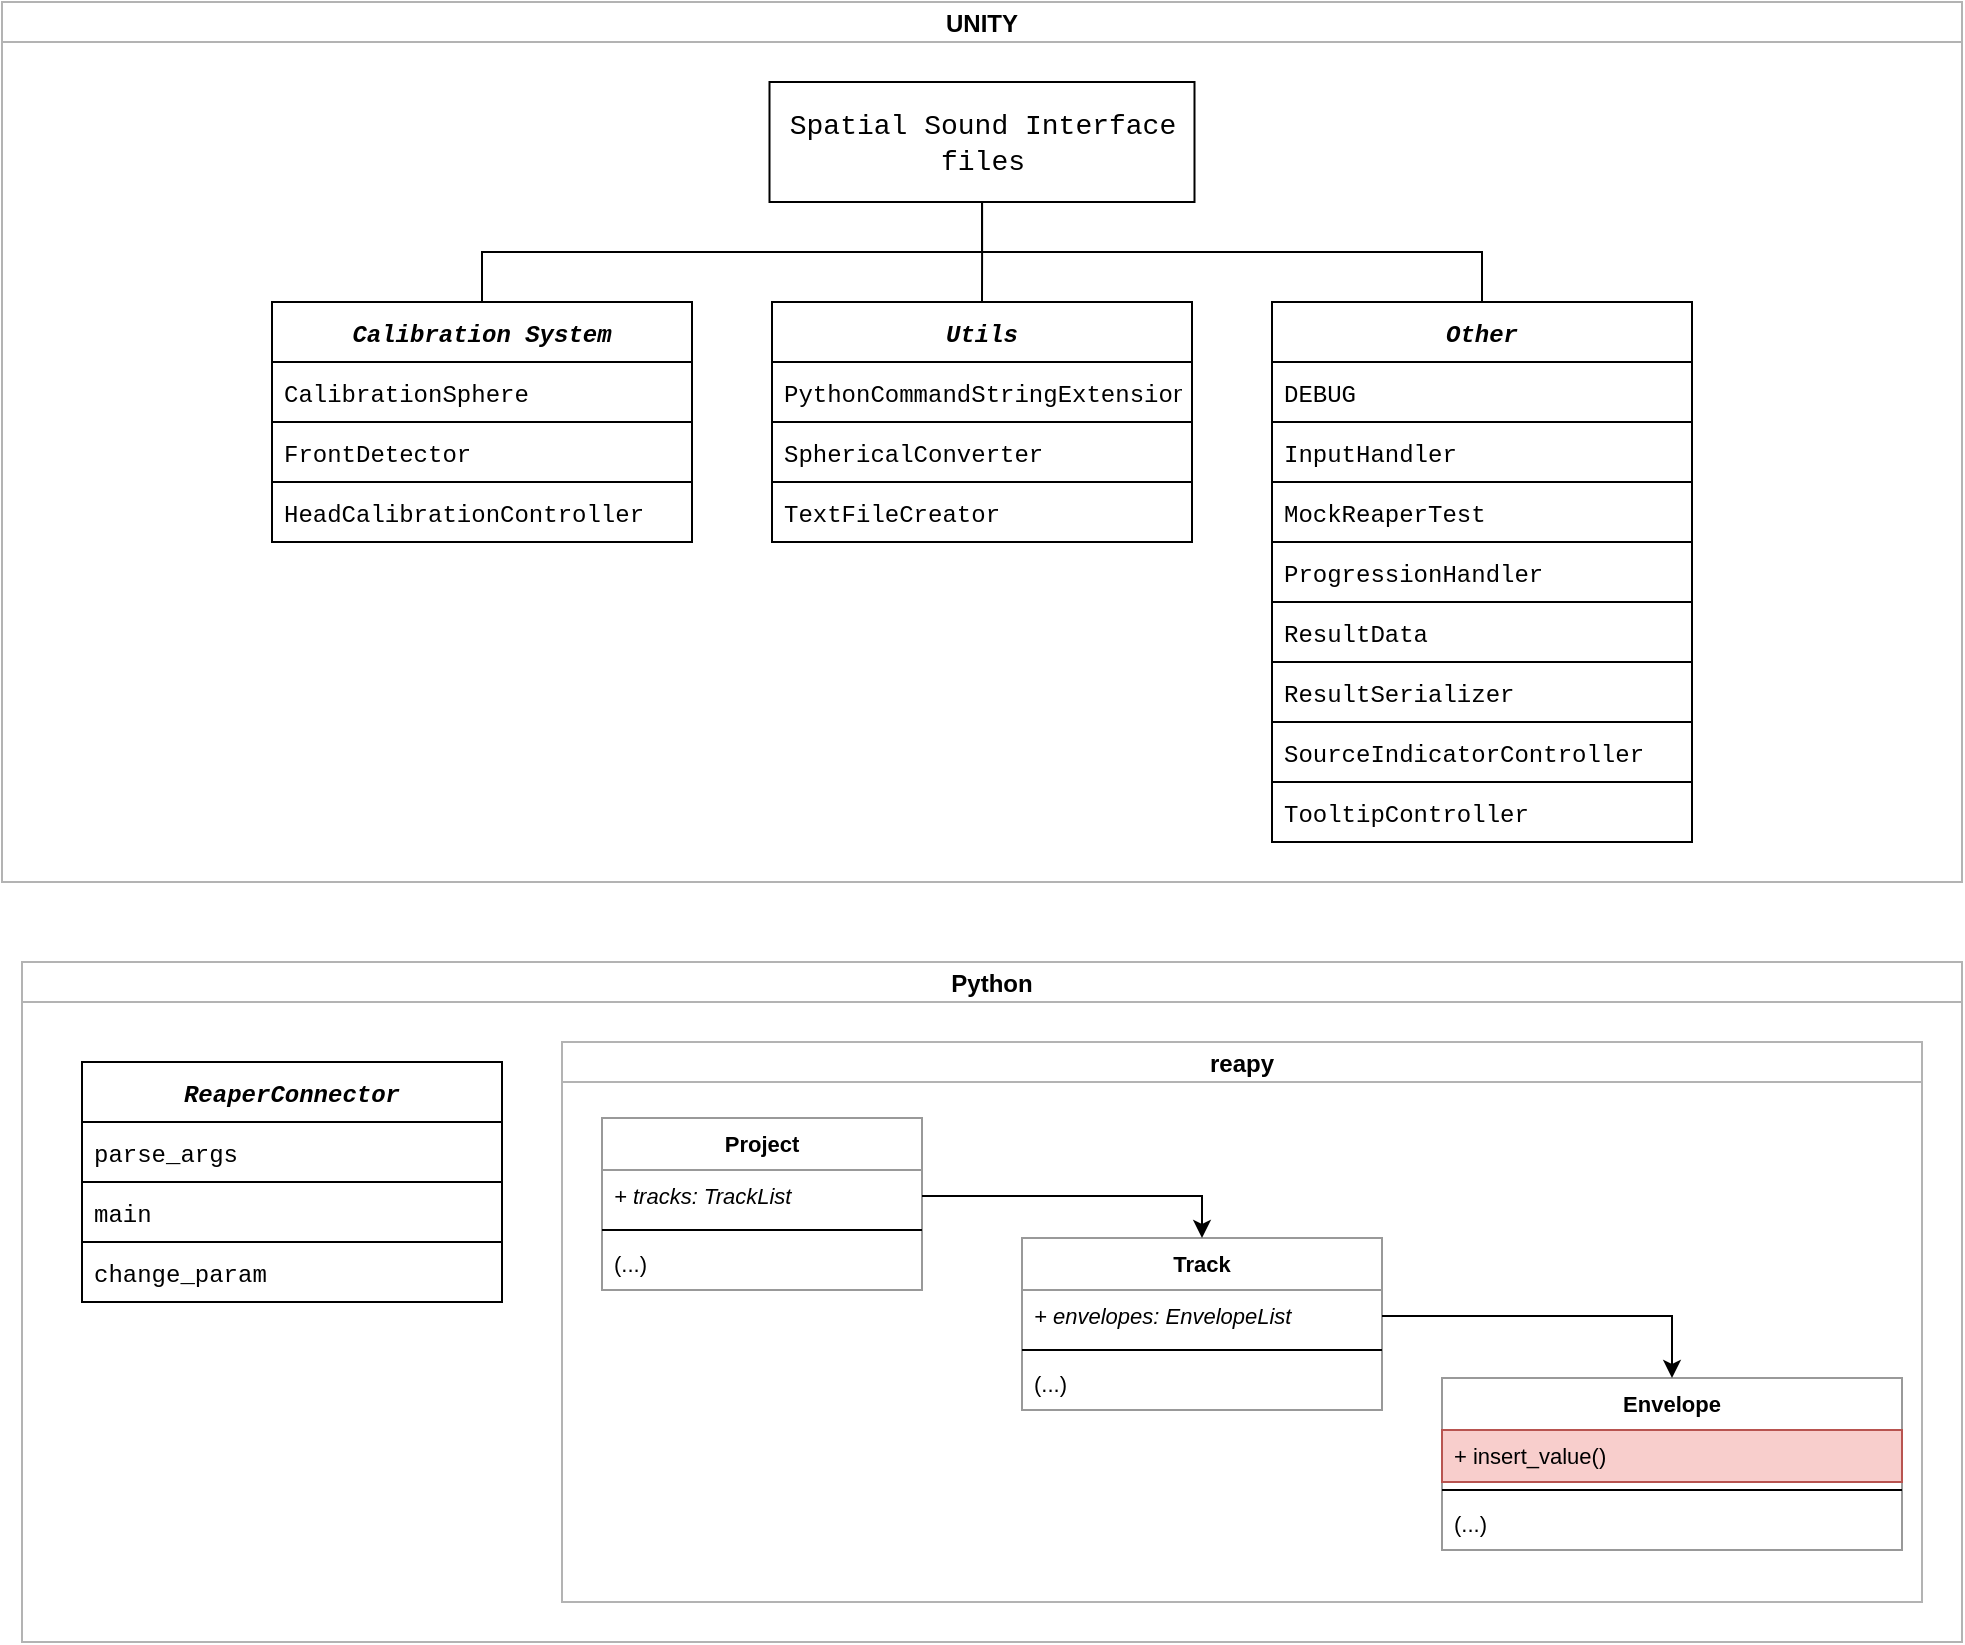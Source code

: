 <mxfile version="20.0.0" type="github">
  <diagram id="tZ6HXYHqEJNceK6MpMHH" name="Page-1">
    <mxGraphModel dx="2031" dy="1134" grid="1" gridSize="10" guides="1" tooltips="1" connect="1" arrows="1" fold="1" page="1" pageScale="1" pageWidth="1600" pageHeight="900" math="0" shadow="0">
      <root>
        <mxCell id="0" />
        <mxCell id="1" parent="0" />
        <mxCell id="iRasUdCwle3iSb4hT5Id-1" value="UNITY" style="swimlane;startSize=20;horizontal=1;containerType=tree;newEdgeStyle={&quot;edgeStyle&quot;:&quot;elbowEdgeStyle&quot;,&quot;startArrow&quot;:&quot;none&quot;,&quot;endArrow&quot;:&quot;none&quot;};fontStyle=1;strokeColor=#B3B3B3;" vertex="1" parent="1">
          <mxGeometry x="140" y="60" width="980" height="440" as="geometry" />
        </mxCell>
        <mxCell id="iRasUdCwle3iSb4hT5Id-43" style="edgeStyle=orthogonalEdgeStyle;rounded=0;orthogonalLoop=1;jettySize=auto;html=1;exitX=0.5;exitY=1;exitDx=0;exitDy=0;entryX=0.5;entryY=0;entryDx=0;entryDy=0;fontFamily=Courier New;endArrow=none;endFill=0;" edge="1" parent="iRasUdCwle3iSb4hT5Id-1" source="iRasUdCwle3iSb4hT5Id-4" target="iRasUdCwle3iSb4hT5Id-24">
          <mxGeometry relative="1" as="geometry" />
        </mxCell>
        <mxCell id="iRasUdCwle3iSb4hT5Id-44" style="edgeStyle=orthogonalEdgeStyle;rounded=0;orthogonalLoop=1;jettySize=auto;html=1;entryX=0.5;entryY=0;entryDx=0;entryDy=0;fontFamily=Courier New;endArrow=none;endFill=0;" edge="1" parent="iRasUdCwle3iSb4hT5Id-1" source="iRasUdCwle3iSb4hT5Id-4" target="iRasUdCwle3iSb4hT5Id-28">
          <mxGeometry relative="1" as="geometry" />
        </mxCell>
        <mxCell id="iRasUdCwle3iSb4hT5Id-45" style="edgeStyle=orthogonalEdgeStyle;rounded=0;orthogonalLoop=1;jettySize=auto;html=1;exitX=0.5;exitY=1;exitDx=0;exitDy=0;fontFamily=Courier New;endArrow=none;endFill=0;" edge="1" parent="iRasUdCwle3iSb4hT5Id-1" source="iRasUdCwle3iSb4hT5Id-4" target="iRasUdCwle3iSb4hT5Id-32">
          <mxGeometry relative="1" as="geometry" />
        </mxCell>
        <UserObject label="&lt;span style=&quot;font-size: 14px;&quot;&gt;&lt;font face=&quot;Courier New&quot;&gt;Spatial Sound Interface files&lt;/font&gt;&lt;/span&gt;" treeRoot="1" id="iRasUdCwle3iSb4hT5Id-4">
          <mxCell style="whiteSpace=wrap;html=1;align=center;treeFolding=1;treeMoving=1;newEdgeStyle={&quot;edgeStyle&quot;:&quot;elbowEdgeStyle&quot;,&quot;startArrow&quot;:&quot;none&quot;,&quot;endArrow&quot;:&quot;none&quot;};" vertex="1" parent="iRasUdCwle3iSb4hT5Id-1">
            <mxGeometry x="383.75" y="40" width="212.5" height="60" as="geometry" />
          </mxCell>
        </UserObject>
        <mxCell id="iRasUdCwle3iSb4hT5Id-24" value="Calibration System" style="swimlane;fontStyle=3;childLayout=stackLayout;horizontal=1;startSize=30;horizontalStack=0;resizeParent=1;resizeParentMax=0;resizeLast=0;collapsible=1;marginBottom=0;fontFamily=Courier New;" vertex="1" parent="iRasUdCwle3iSb4hT5Id-1">
          <mxGeometry x="135" y="150" width="210" height="120" as="geometry" />
        </mxCell>
        <mxCell id="iRasUdCwle3iSb4hT5Id-25" value="CalibrationSphere" style="text;strokeColor=default;fillColor=none;align=left;verticalAlign=middle;spacingLeft=4;spacingRight=4;overflow=hidden;points=[[0,0.5],[1,0.5]];portConstraint=eastwest;rotatable=0;fontFamily=Courier New;" vertex="1" parent="iRasUdCwle3iSb4hT5Id-24">
          <mxGeometry y="30" width="210" height="30" as="geometry" />
        </mxCell>
        <mxCell id="iRasUdCwle3iSb4hT5Id-26" value="FrontDetector" style="text;strokeColor=default;fillColor=none;align=left;verticalAlign=middle;spacingLeft=4;spacingRight=4;overflow=hidden;points=[[0,0.5],[1,0.5]];portConstraint=eastwest;rotatable=0;fontFamily=Courier New;" vertex="1" parent="iRasUdCwle3iSb4hT5Id-24">
          <mxGeometry y="60" width="210" height="30" as="geometry" />
        </mxCell>
        <mxCell id="iRasUdCwle3iSb4hT5Id-27" value="HeadCalibrationController" style="text;strokeColor=none;fillColor=none;align=left;verticalAlign=middle;spacingLeft=4;spacingRight=4;overflow=hidden;points=[[0,0.5],[1,0.5]];portConstraint=eastwest;rotatable=0;fontFamily=Courier New;" vertex="1" parent="iRasUdCwle3iSb4hT5Id-24">
          <mxGeometry y="90" width="210" height="30" as="geometry" />
        </mxCell>
        <mxCell id="iRasUdCwle3iSb4hT5Id-28" value="Utils" style="swimlane;fontStyle=3;childLayout=stackLayout;horizontal=1;startSize=30;horizontalStack=0;resizeParent=1;resizeParentMax=0;resizeLast=0;collapsible=1;marginBottom=0;fontFamily=Courier New;" vertex="1" parent="iRasUdCwle3iSb4hT5Id-1">
          <mxGeometry x="385" y="150" width="210" height="120" as="geometry" />
        </mxCell>
        <mxCell id="iRasUdCwle3iSb4hT5Id-29" value="PythonCommandStringExtension" style="text;strokeColor=default;fillColor=none;align=left;verticalAlign=middle;spacingLeft=4;spacingRight=4;overflow=hidden;points=[[0,0.5],[1,0.5]];portConstraint=eastwest;rotatable=0;fontFamily=Courier New;" vertex="1" parent="iRasUdCwle3iSb4hT5Id-28">
          <mxGeometry y="30" width="210" height="30" as="geometry" />
        </mxCell>
        <mxCell id="iRasUdCwle3iSb4hT5Id-30" value="SphericalConverter" style="text;strokeColor=default;fillColor=none;align=left;verticalAlign=middle;spacingLeft=4;spacingRight=4;overflow=hidden;points=[[0,0.5],[1,0.5]];portConstraint=eastwest;rotatable=0;fontFamily=Courier New;" vertex="1" parent="iRasUdCwle3iSb4hT5Id-28">
          <mxGeometry y="60" width="210" height="30" as="geometry" />
        </mxCell>
        <mxCell id="iRasUdCwle3iSb4hT5Id-31" value="TextFileCreator" style="text;strokeColor=none;fillColor=none;align=left;verticalAlign=middle;spacingLeft=4;spacingRight=4;overflow=hidden;points=[[0,0.5],[1,0.5]];portConstraint=eastwest;rotatable=0;fontFamily=Courier New;" vertex="1" parent="iRasUdCwle3iSb4hT5Id-28">
          <mxGeometry y="90" width="210" height="30" as="geometry" />
        </mxCell>
        <mxCell id="iRasUdCwle3iSb4hT5Id-32" value="Other" style="swimlane;fontStyle=3;childLayout=stackLayout;horizontal=1;startSize=30;horizontalStack=0;resizeParent=1;resizeParentMax=0;resizeLast=0;collapsible=1;marginBottom=0;fontFamily=Courier New;" vertex="1" parent="iRasUdCwle3iSb4hT5Id-1">
          <mxGeometry x="635" y="150" width="210" height="270" as="geometry" />
        </mxCell>
        <mxCell id="iRasUdCwle3iSb4hT5Id-33" value="DEBUG" style="text;strokeColor=default;fillColor=none;align=left;verticalAlign=middle;spacingLeft=4;spacingRight=4;overflow=hidden;points=[[0,0.5],[1,0.5]];portConstraint=eastwest;rotatable=0;fontFamily=Courier New;" vertex="1" parent="iRasUdCwle3iSb4hT5Id-32">
          <mxGeometry y="30" width="210" height="30" as="geometry" />
        </mxCell>
        <mxCell id="iRasUdCwle3iSb4hT5Id-34" value="InputHandler" style="text;strokeColor=default;fillColor=none;align=left;verticalAlign=middle;spacingLeft=4;spacingRight=4;overflow=hidden;points=[[0,0.5],[1,0.5]];portConstraint=eastwest;rotatable=0;fontFamily=Courier New;" vertex="1" parent="iRasUdCwle3iSb4hT5Id-32">
          <mxGeometry y="60" width="210" height="30" as="geometry" />
        </mxCell>
        <mxCell id="iRasUdCwle3iSb4hT5Id-35" value="MockReaperTest" style="text;strokeColor=none;fillColor=none;align=left;verticalAlign=middle;spacingLeft=4;spacingRight=4;overflow=hidden;points=[[0,0.5],[1,0.5]];portConstraint=eastwest;rotatable=0;fontFamily=Courier New;" vertex="1" parent="iRasUdCwle3iSb4hT5Id-32">
          <mxGeometry y="90" width="210" height="30" as="geometry" />
        </mxCell>
        <mxCell id="iRasUdCwle3iSb4hT5Id-36" value="ProgressionHandler" style="text;strokeColor=default;fillColor=none;align=left;verticalAlign=middle;spacingLeft=4;spacingRight=4;overflow=hidden;points=[[0,0.5],[1,0.5]];portConstraint=eastwest;rotatable=0;fontFamily=Courier New;" vertex="1" parent="iRasUdCwle3iSb4hT5Id-32">
          <mxGeometry y="120" width="210" height="30" as="geometry" />
        </mxCell>
        <mxCell id="iRasUdCwle3iSb4hT5Id-37" value="ResultData" style="text;strokeColor=default;fillColor=none;align=left;verticalAlign=middle;spacingLeft=4;spacingRight=4;overflow=hidden;points=[[0,0.5],[1,0.5]];portConstraint=eastwest;rotatable=0;fontFamily=Courier New;" vertex="1" parent="iRasUdCwle3iSb4hT5Id-32">
          <mxGeometry y="150" width="210" height="30" as="geometry" />
        </mxCell>
        <mxCell id="iRasUdCwle3iSb4hT5Id-38" value="ResultSerializer" style="text;strokeColor=default;fillColor=none;align=left;verticalAlign=middle;spacingLeft=4;spacingRight=4;overflow=hidden;points=[[0,0.5],[1,0.5]];portConstraint=eastwest;rotatable=0;fontFamily=Courier New;" vertex="1" parent="iRasUdCwle3iSb4hT5Id-32">
          <mxGeometry y="180" width="210" height="30" as="geometry" />
        </mxCell>
        <mxCell id="iRasUdCwle3iSb4hT5Id-39" value="SourceIndicatorController" style="text;strokeColor=default;fillColor=none;align=left;verticalAlign=middle;spacingLeft=4;spacingRight=4;overflow=hidden;points=[[0,0.5],[1,0.5]];portConstraint=eastwest;rotatable=0;fontFamily=Courier New;" vertex="1" parent="iRasUdCwle3iSb4hT5Id-32">
          <mxGeometry y="210" width="210" height="30" as="geometry" />
        </mxCell>
        <mxCell id="iRasUdCwle3iSb4hT5Id-40" value="TooltipController" style="text;strokeColor=default;fillColor=none;align=left;verticalAlign=middle;spacingLeft=4;spacingRight=4;overflow=hidden;points=[[0,0.5],[1,0.5]];portConstraint=eastwest;rotatable=0;fontFamily=Courier New;" vertex="1" parent="iRasUdCwle3iSb4hT5Id-32">
          <mxGeometry y="240" width="210" height="30" as="geometry" />
        </mxCell>
        <mxCell id="iRasUdCwle3iSb4hT5Id-41" value="" style="shape=image;verticalLabelPosition=bottom;labelBackgroundColor=default;verticalAlign=top;aspect=fixed;imageAspect=0;image=https://cdn-icons-png.flaticon.com/512/5969/5969294.png;" vertex="1" parent="iRasUdCwle3iSb4hT5Id-1">
          <mxGeometry x="30" y="350" width="80" height="80" as="geometry" />
        </mxCell>
        <mxCell id="iRasUdCwle3iSb4hT5Id-68" value="Python" style="swimlane;startSize=20;horizontal=1;containerType=tree;newEdgeStyle={&quot;edgeStyle&quot;:&quot;elbowEdgeStyle&quot;,&quot;startArrow&quot;:&quot;none&quot;,&quot;endArrow&quot;:&quot;none&quot;};strokeColor=#B3B3B3;" vertex="1" parent="1">
          <mxGeometry x="150" y="540" width="970" height="340" as="geometry" />
        </mxCell>
        <mxCell id="iRasUdCwle3iSb4hT5Id-69" value="ReaperConnector" style="swimlane;fontStyle=3;childLayout=stackLayout;horizontal=1;startSize=30;horizontalStack=0;resizeParent=1;resizeParentMax=0;resizeLast=0;collapsible=1;marginBottom=0;fontFamily=Courier New;" vertex="1" parent="iRasUdCwle3iSb4hT5Id-68">
          <mxGeometry x="30" y="50" width="210" height="120" as="geometry" />
        </mxCell>
        <mxCell id="iRasUdCwle3iSb4hT5Id-70" value="parse_args" style="text;strokeColor=default;fillColor=none;align=left;verticalAlign=middle;spacingLeft=4;spacingRight=4;overflow=hidden;points=[[0,0.5],[1,0.5]];portConstraint=eastwest;rotatable=0;fontFamily=Courier New;" vertex="1" parent="iRasUdCwle3iSb4hT5Id-69">
          <mxGeometry y="30" width="210" height="30" as="geometry" />
        </mxCell>
        <mxCell id="iRasUdCwle3iSb4hT5Id-71" value="main" style="text;strokeColor=default;fillColor=none;align=left;verticalAlign=middle;spacingLeft=4;spacingRight=4;overflow=hidden;points=[[0,0.5],[1,0.5]];portConstraint=eastwest;rotatable=0;fontFamily=Courier New;" vertex="1" parent="iRasUdCwle3iSb4hT5Id-69">
          <mxGeometry y="60" width="210" height="30" as="geometry" />
        </mxCell>
        <mxCell id="iRasUdCwle3iSb4hT5Id-72" value="change_param" style="text;strokeColor=none;fillColor=none;align=left;verticalAlign=middle;spacingLeft=4;spacingRight=4;overflow=hidden;points=[[0,0.5],[1,0.5]];portConstraint=eastwest;rotatable=0;fontFamily=Courier New;" vertex="1" parent="iRasUdCwle3iSb4hT5Id-69">
          <mxGeometry y="90" width="210" height="30" as="geometry" />
        </mxCell>
        <mxCell id="iRasUdCwle3iSb4hT5Id-11" value="reapy" style="swimlane;startSize=20;horizontal=1;containerType=tree;newEdgeStyle={&quot;edgeStyle&quot;:&quot;elbowEdgeStyle&quot;,&quot;startArrow&quot;:&quot;none&quot;,&quot;endArrow&quot;:&quot;none&quot;};strokeColor=#B3B3B3;" vertex="1" parent="iRasUdCwle3iSb4hT5Id-68">
          <mxGeometry x="270" y="40" width="680" height="280" as="geometry" />
        </mxCell>
        <mxCell id="iRasUdCwle3iSb4hT5Id-74" value="Project" style="swimlane;fontStyle=1;align=center;verticalAlign=top;childLayout=stackLayout;horizontal=1;startSize=26;horizontalStack=0;resizeParent=1;resizeParentMax=0;resizeLast=0;collapsible=1;marginBottom=0;fontFamily=Helvetica;fontSize=11;strokeColor=#999999;" vertex="1" parent="iRasUdCwle3iSb4hT5Id-11">
          <mxGeometry x="20" y="38" width="160" height="86" as="geometry" />
        </mxCell>
        <mxCell id="iRasUdCwle3iSb4hT5Id-75" value="+ tracks: TrackList" style="text;strokeColor=none;fillColor=none;align=left;verticalAlign=top;spacingLeft=4;spacingRight=4;overflow=hidden;rotatable=0;points=[[0,0.5],[1,0.5]];portConstraint=eastwest;fontFamily=Helvetica;fontSize=11;fontStyle=2" vertex="1" parent="iRasUdCwle3iSb4hT5Id-74">
          <mxGeometry y="26" width="160" height="26" as="geometry" />
        </mxCell>
        <mxCell id="iRasUdCwle3iSb4hT5Id-77" value="" style="line;strokeWidth=1;fillColor=none;align=left;verticalAlign=middle;spacingTop=-1;spacingLeft=3;spacingRight=3;rotatable=0;labelPosition=right;points=[];portConstraint=eastwest;fontFamily=Helvetica;fontSize=11;" vertex="1" parent="iRasUdCwle3iSb4hT5Id-74">
          <mxGeometry y="52" width="160" height="8" as="geometry" />
        </mxCell>
        <mxCell id="iRasUdCwle3iSb4hT5Id-80" value="(...)" style="text;strokeColor=none;fillColor=none;align=left;verticalAlign=top;spacingLeft=4;spacingRight=4;overflow=hidden;rotatable=0;points=[[0,0.5],[1,0.5]];portConstraint=eastwest;fontFamily=Helvetica;fontSize=11;" vertex="1" parent="iRasUdCwle3iSb4hT5Id-74">
          <mxGeometry y="60" width="160" height="26" as="geometry" />
        </mxCell>
        <mxCell id="iRasUdCwle3iSb4hT5Id-81" value="Track" style="swimlane;fontStyle=1;align=center;verticalAlign=top;childLayout=stackLayout;horizontal=1;startSize=26;horizontalStack=0;resizeParent=1;resizeParentMax=0;resizeLast=0;collapsible=1;marginBottom=0;fontFamily=Helvetica;fontSize=11;strokeColor=#999999;" vertex="1" parent="iRasUdCwle3iSb4hT5Id-11">
          <mxGeometry x="230" y="98" width="180" height="86" as="geometry" />
        </mxCell>
        <mxCell id="iRasUdCwle3iSb4hT5Id-82" value="+ envelopes: EnvelopeList" style="text;strokeColor=none;fillColor=none;align=left;verticalAlign=top;spacingLeft=4;spacingRight=4;overflow=hidden;rotatable=0;points=[[0,0.5],[1,0.5]];portConstraint=eastwest;fontFamily=Helvetica;fontSize=11;fontStyle=2" vertex="1" parent="iRasUdCwle3iSb4hT5Id-81">
          <mxGeometry y="26" width="180" height="26" as="geometry" />
        </mxCell>
        <mxCell id="iRasUdCwle3iSb4hT5Id-84" value="" style="line;strokeWidth=1;fillColor=none;align=left;verticalAlign=middle;spacingTop=-1;spacingLeft=3;spacingRight=3;rotatable=0;labelPosition=right;points=[];portConstraint=eastwest;fontFamily=Helvetica;fontSize=11;" vertex="1" parent="iRasUdCwle3iSb4hT5Id-81">
          <mxGeometry y="52" width="180" height="8" as="geometry" />
        </mxCell>
        <mxCell id="iRasUdCwle3iSb4hT5Id-87" value="(...)" style="text;strokeColor=none;fillColor=none;align=left;verticalAlign=top;spacingLeft=4;spacingRight=4;overflow=hidden;rotatable=0;points=[[0,0.5],[1,0.5]];portConstraint=eastwest;fontFamily=Helvetica;fontSize=11;" vertex="1" parent="iRasUdCwle3iSb4hT5Id-81">
          <mxGeometry y="60" width="180" height="26" as="geometry" />
        </mxCell>
        <mxCell id="iRasUdCwle3iSb4hT5Id-88" style="edgeStyle=orthogonalEdgeStyle;rounded=0;orthogonalLoop=1;jettySize=auto;html=1;exitX=1;exitY=0.5;exitDx=0;exitDy=0;entryX=0.5;entryY=0;entryDx=0;entryDy=0;fontFamily=Helvetica;fontSize=11;" edge="1" parent="iRasUdCwle3iSb4hT5Id-11" source="iRasUdCwle3iSb4hT5Id-75" target="iRasUdCwle3iSb4hT5Id-81">
          <mxGeometry relative="1" as="geometry" />
        </mxCell>
        <mxCell id="iRasUdCwle3iSb4hT5Id-89" value="Envelope" style="swimlane;fontStyle=1;align=center;verticalAlign=top;childLayout=stackLayout;horizontal=1;startSize=26;horizontalStack=0;resizeParent=1;resizeParentMax=0;resizeLast=0;collapsible=1;marginBottom=0;fontFamily=Helvetica;fontSize=11;strokeColor=#999999;" vertex="1" parent="iRasUdCwle3iSb4hT5Id-11">
          <mxGeometry x="440" y="168" width="230" height="86" as="geometry" />
        </mxCell>
        <mxCell id="iRasUdCwle3iSb4hT5Id-96" value="+ insert_value()" style="text;strokeColor=#b85450;fillColor=#f8cecc;align=left;verticalAlign=top;spacingLeft=4;spacingRight=4;overflow=hidden;rotatable=0;points=[[0,0.5],[1,0.5]];portConstraint=eastwest;fontFamily=Helvetica;fontSize=11;" vertex="1" parent="iRasUdCwle3iSb4hT5Id-89">
          <mxGeometry y="26" width="230" height="26" as="geometry" />
        </mxCell>
        <mxCell id="iRasUdCwle3iSb4hT5Id-93" value="" style="line;strokeWidth=1;fillColor=none;align=left;verticalAlign=middle;spacingTop=-1;spacingLeft=3;spacingRight=3;rotatable=0;labelPosition=right;points=[];portConstraint=eastwest;fontFamily=Helvetica;fontSize=11;" vertex="1" parent="iRasUdCwle3iSb4hT5Id-89">
          <mxGeometry y="52" width="230" height="8" as="geometry" />
        </mxCell>
        <mxCell id="iRasUdCwle3iSb4hT5Id-97" value="(...)" style="text;strokeColor=none;fillColor=none;align=left;verticalAlign=top;spacingLeft=4;spacingRight=4;overflow=hidden;rotatable=0;points=[[0,0.5],[1,0.5]];portConstraint=eastwest;fontFamily=Helvetica;fontSize=11;" vertex="1" parent="iRasUdCwle3iSb4hT5Id-89">
          <mxGeometry y="60" width="230" height="26" as="geometry" />
        </mxCell>
        <mxCell id="iRasUdCwle3iSb4hT5Id-98" style="edgeStyle=orthogonalEdgeStyle;rounded=0;orthogonalLoop=1;jettySize=auto;html=1;exitX=1;exitY=0.5;exitDx=0;exitDy=0;fontFamily=Helvetica;fontSize=11;entryX=0.5;entryY=0;entryDx=0;entryDy=0;" edge="1" parent="iRasUdCwle3iSb4hT5Id-11" source="iRasUdCwle3iSb4hT5Id-82" target="iRasUdCwle3iSb4hT5Id-89">
          <mxGeometry relative="1" as="geometry">
            <mxPoint x="470" y="128" as="targetPoint" />
          </mxGeometry>
        </mxCell>
        <mxCell id="iRasUdCwle3iSb4hT5Id-99" value="" style="shape=image;verticalLabelPosition=bottom;labelBackgroundColor=default;verticalAlign=top;aspect=fixed;imageAspect=0;image=https://cdn3.iconfinder.com/data/icons/logos-and-brands-adobe/512/267_Python-512.png;" vertex="1" parent="iRasUdCwle3iSb4hT5Id-68">
          <mxGeometry x="20" y="250" width="80" height="80" as="geometry" />
        </mxCell>
      </root>
    </mxGraphModel>
  </diagram>
</mxfile>
